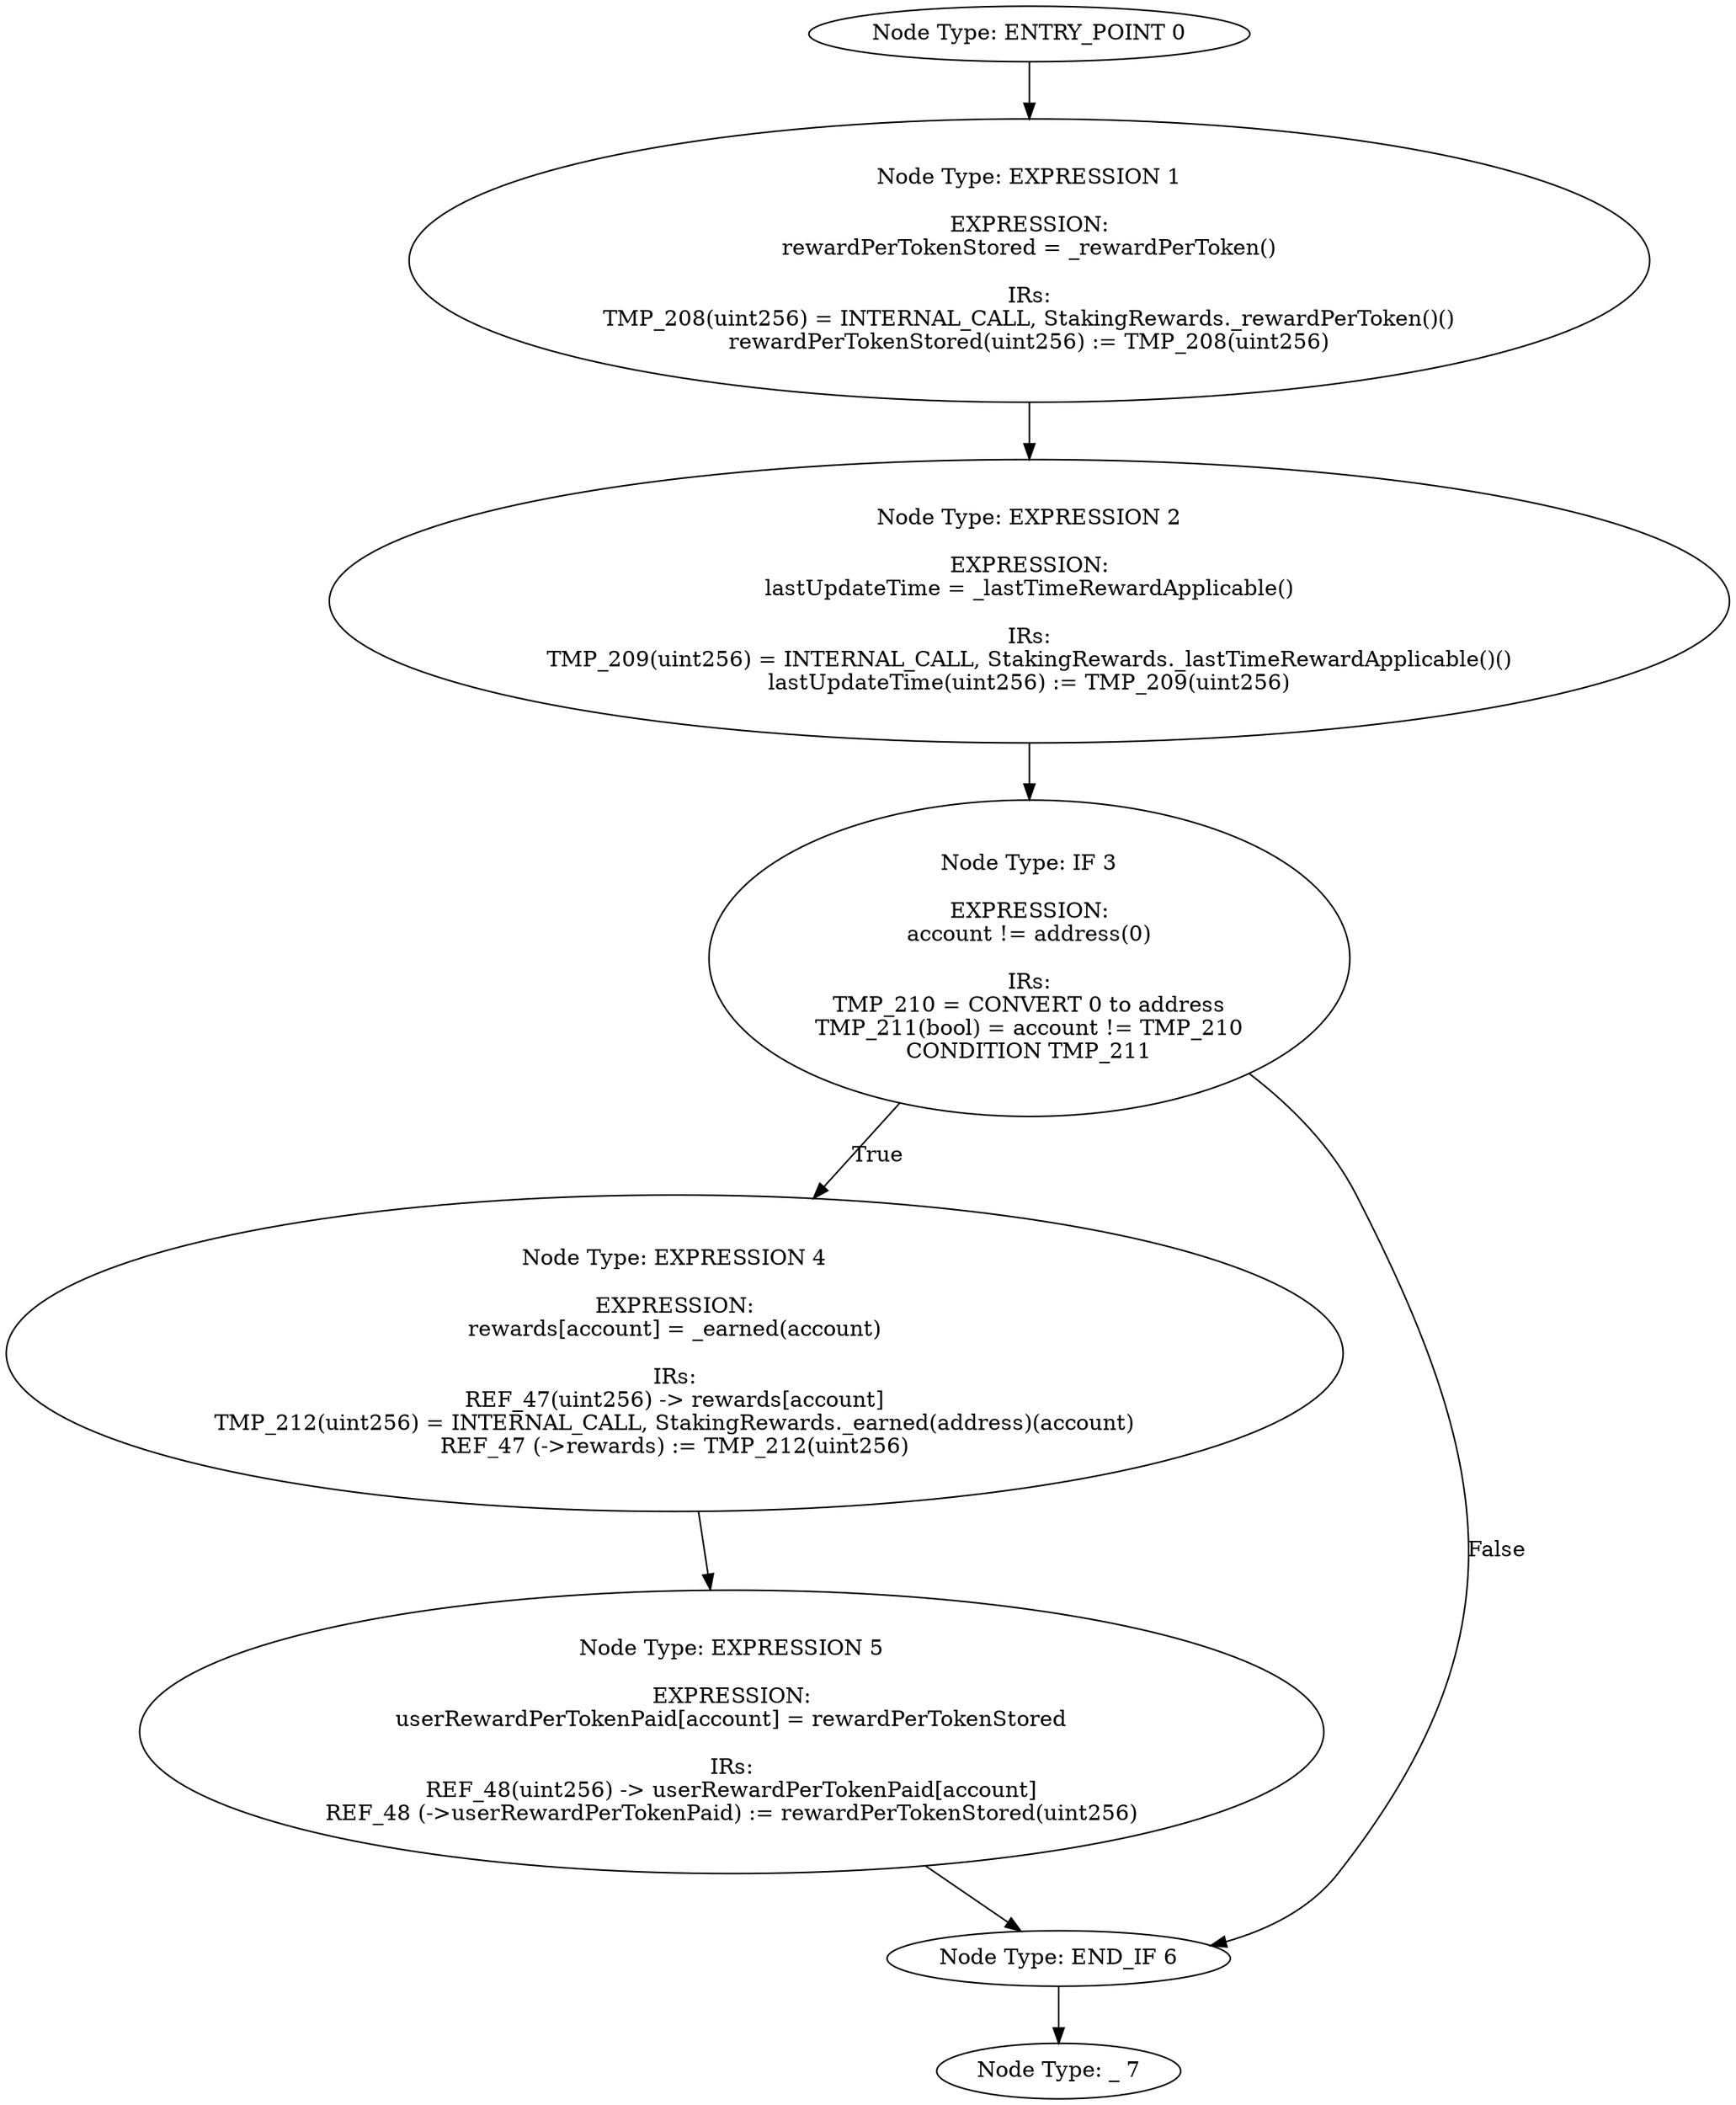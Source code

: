 digraph{
0[label="Node Type: ENTRY_POINT 0
"];
0->1;
1[label="Node Type: EXPRESSION 1

EXPRESSION:
rewardPerTokenStored = _rewardPerToken()

IRs:
TMP_208(uint256) = INTERNAL_CALL, StakingRewards._rewardPerToken()()
rewardPerTokenStored(uint256) := TMP_208(uint256)"];
1->2;
2[label="Node Type: EXPRESSION 2

EXPRESSION:
lastUpdateTime = _lastTimeRewardApplicable()

IRs:
TMP_209(uint256) = INTERNAL_CALL, StakingRewards._lastTimeRewardApplicable()()
lastUpdateTime(uint256) := TMP_209(uint256)"];
2->3;
3[label="Node Type: IF 3

EXPRESSION:
account != address(0)

IRs:
TMP_210 = CONVERT 0 to address
TMP_211(bool) = account != TMP_210
CONDITION TMP_211"];
3->4[label="True"];
3->6[label="False"];
4[label="Node Type: EXPRESSION 4

EXPRESSION:
rewards[account] = _earned(account)

IRs:
REF_47(uint256) -> rewards[account]
TMP_212(uint256) = INTERNAL_CALL, StakingRewards._earned(address)(account)
REF_47 (->rewards) := TMP_212(uint256)"];
4->5;
5[label="Node Type: EXPRESSION 5

EXPRESSION:
userRewardPerTokenPaid[account] = rewardPerTokenStored

IRs:
REF_48(uint256) -> userRewardPerTokenPaid[account]
REF_48 (->userRewardPerTokenPaid) := rewardPerTokenStored(uint256)"];
5->6;
6[label="Node Type: END_IF 6
"];
6->7;
7[label="Node Type: _ 7
"];
}
